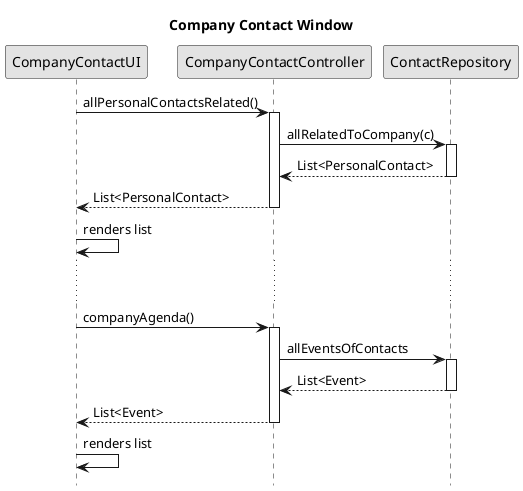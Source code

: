 @startuml us10.1.2_comp_contacts_window.png

skinparam monochrome true
skinparam packageStyle rect
skinparam shadowing false
hide footbox

title Company Contact Window

participant CompanyContactUI
participant CompanyContactController
participant ContactRepository

CompanyContactUI -> CompanyContactController : allPersonalContactsRelated()
activate CompanyContactController
    CompanyContactController -> ContactRepository: allRelatedToCompany(c)
    activate ContactRepository
    CompanyContactController <-- ContactRepository: List<PersonalContact>
    deactivate ContactRepository
CompanyContactUI <-- CompanyContactController: List<PersonalContact>
deactivate CompanyContactController
CompanyContactUI -> CompanyContactUI: renders list
... ...
CompanyContactUI -> CompanyContactController: companyAgenda()
activate CompanyContactController
    CompanyContactController -> ContactRepository: allEventsOfContacts
        activate ContactRepository
        CompanyContactController <-- ContactRepository: List<Event>
        deactivate ContactRepository
CompanyContactUI <-- CompanyContactController: List<Event>
deactivate CompanyContactController
CompanyContactUI -> CompanyContactUI: renders list


@enduml